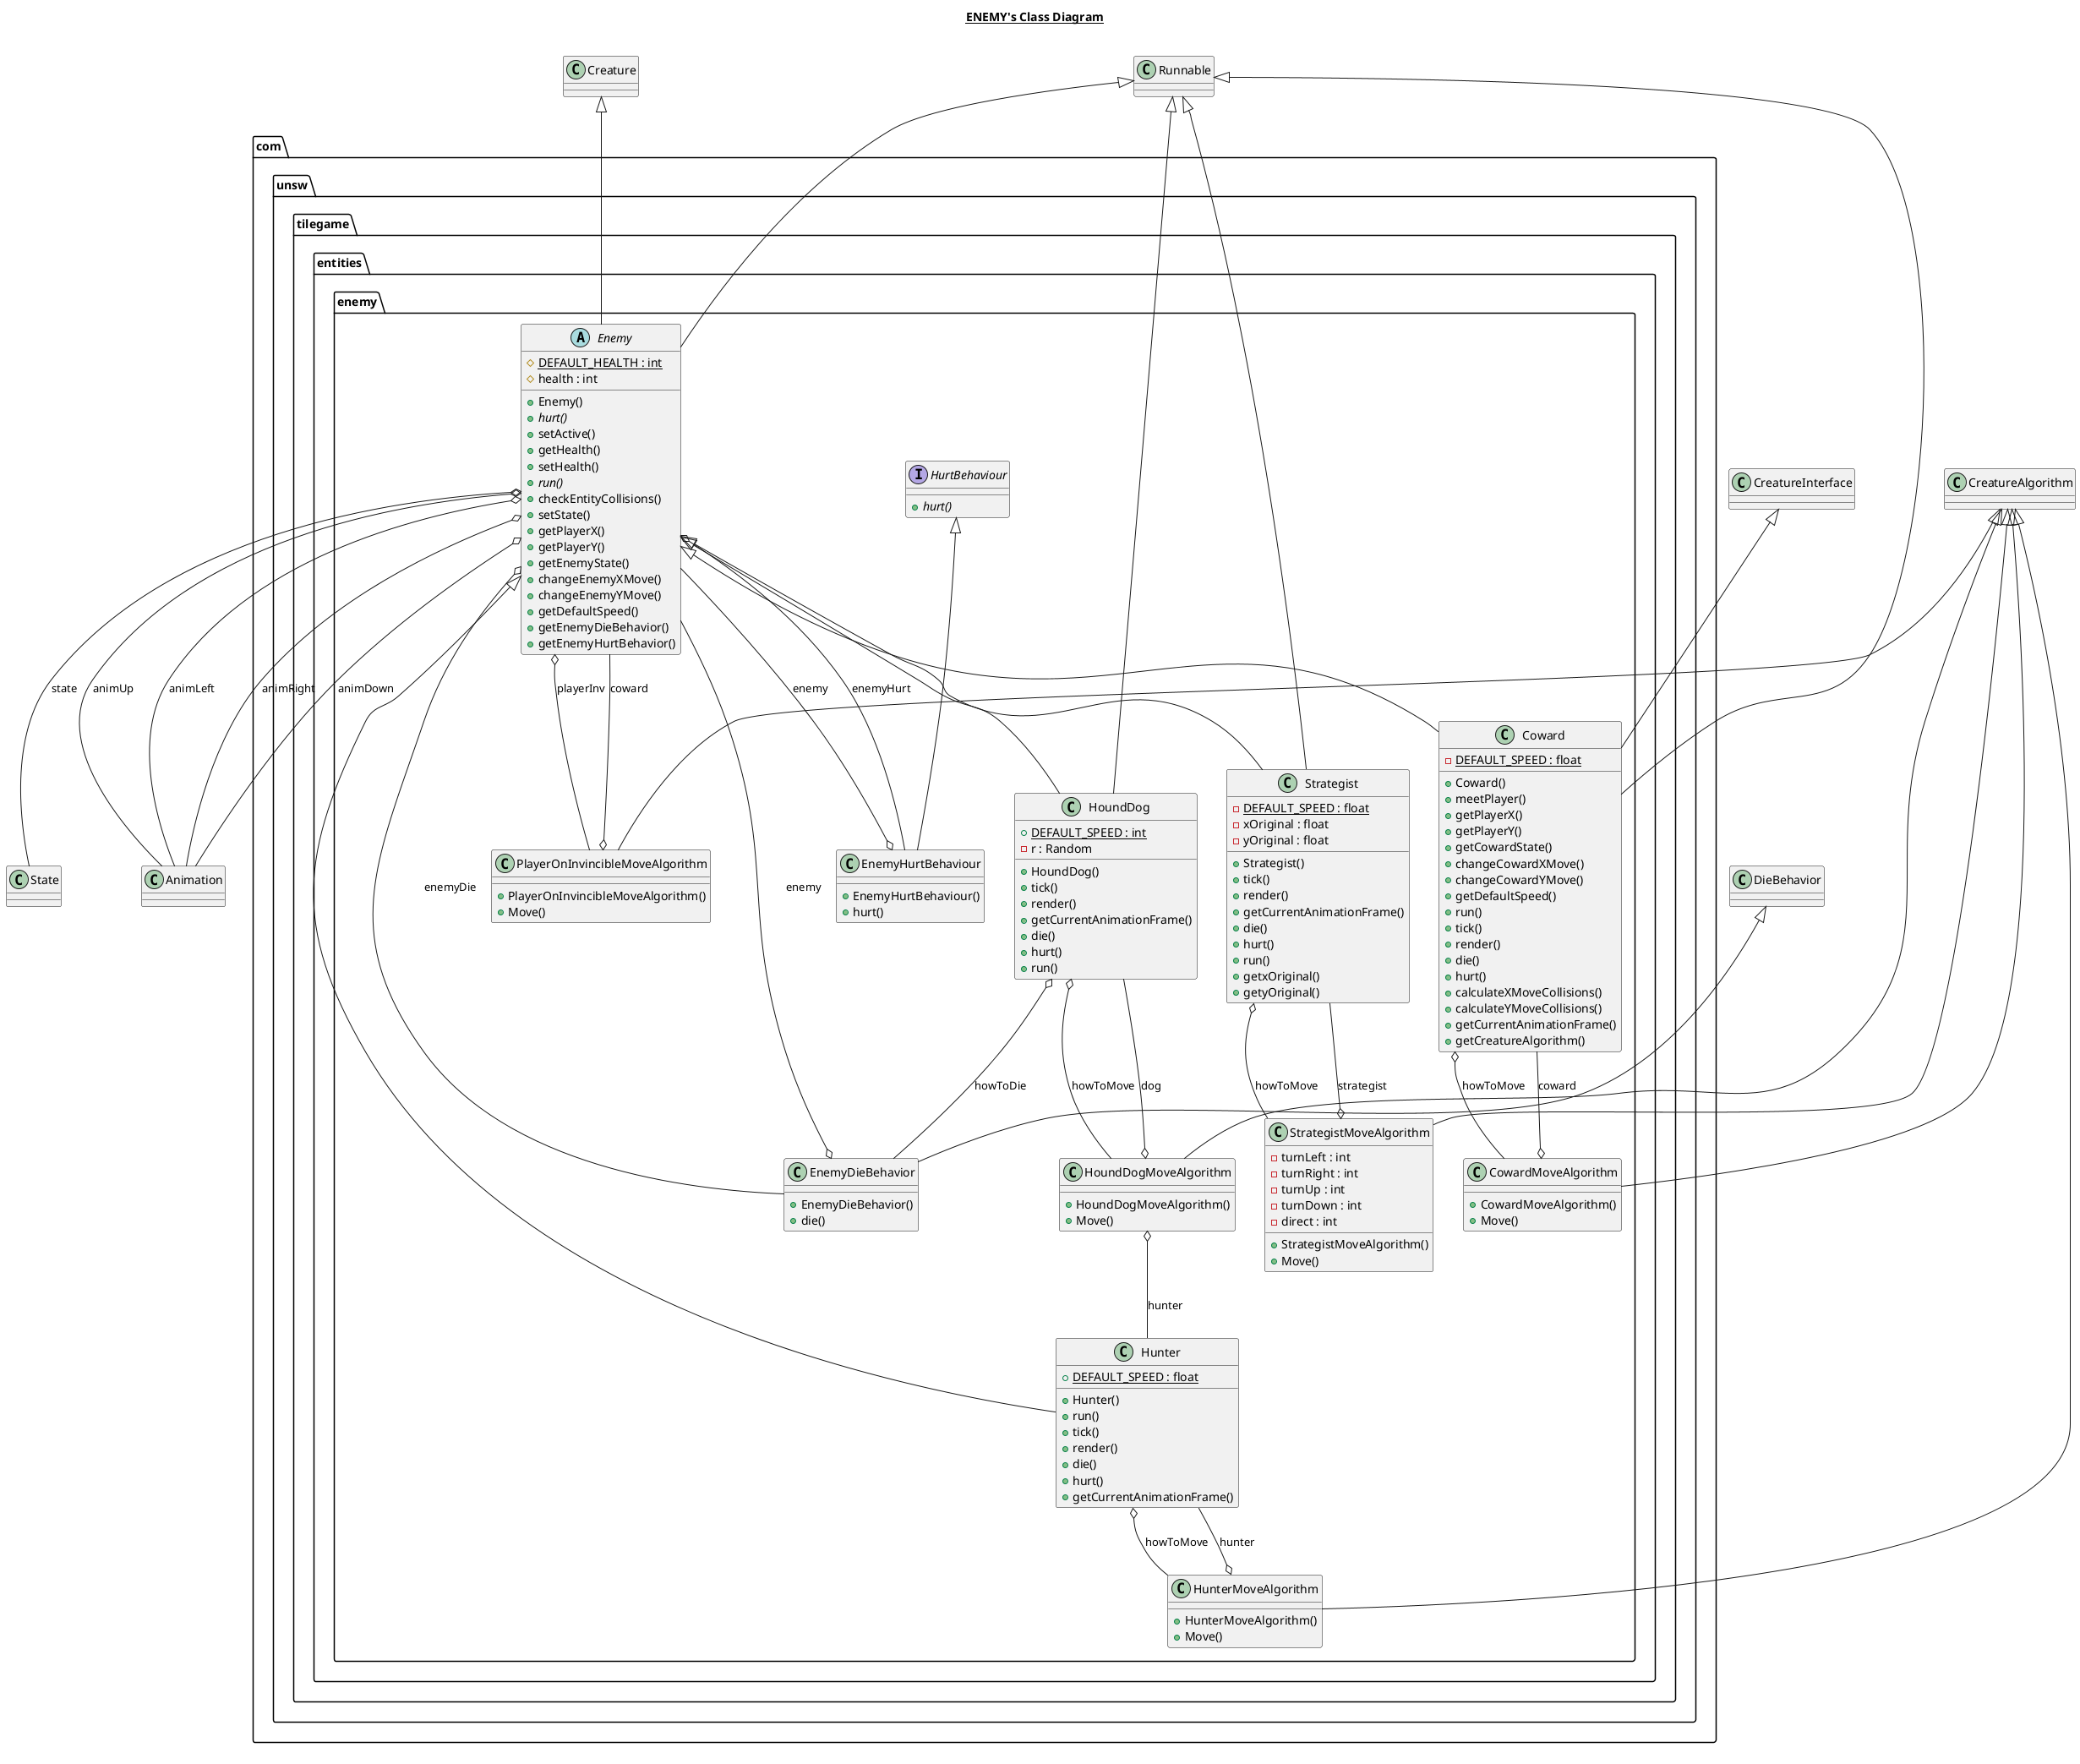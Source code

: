 @startuml

title __ENEMY's Class Diagram__\n

  package com.unsw.tilegame {
    package com.unsw.tilegame.entities {
      package com.unsw.tilegame.entities.enemy {
        class Coward {
            {static} - DEFAULT_SPEED : float
            + Coward()
            + meetPlayer()
            + getPlayerX()
            + getPlayerY()
            + getCowardState()
            + changeCowardXMove()
            + changeCowardYMove()
            + getDefaultSpeed()
            + run()
            + tick()
            + render()
            + die()
            + hurt()
            + calculateXMoveCollisions()
            + calculateYMoveCollisions()
            + getCurrentAnimationFrame()
            + getCreatureAlgorithm()
        }
      }
    }
  }
  

  package com.unsw.tilegame {
    package com.unsw.tilegame.entities {
      package com.unsw.tilegame.entities.enemy {
        class CowardMoveAlgorithm {
            + CowardMoveAlgorithm()
            + Move()
        }
      }
    }
  }
  

  package com.unsw.tilegame {
    package com.unsw.tilegame.entities {
      package com.unsw.tilegame.entities.enemy {
        abstract class Enemy {
            {static} # DEFAULT_HEALTH : int
            # health : int
            + Enemy()
            {abstract} + hurt()
            + setActive()
            + getHealth()
            + setHealth()
            {abstract} + run()
            + checkEntityCollisions()
            + setState()
            + getPlayerX()
            + getPlayerY()
            + getEnemyState()
            + changeEnemyXMove()
            + changeEnemyYMove()
            + getDefaultSpeed()
            + getEnemyDieBehavior()
            + getEnemyHurtBehavior()
        }
      }
    }
  }
  

  package com.unsw.tilegame {
    package com.unsw.tilegame.entities {
      package com.unsw.tilegame.entities.enemy {
        class EnemyDieBehavior {
            + EnemyDieBehavior()
            + die()
        }
      }
    }
  }
  

  package com.unsw.tilegame {
    package com.unsw.tilegame.entities {
      package com.unsw.tilegame.entities.enemy {
        class EnemyHurtBehaviour {
            + EnemyHurtBehaviour()
            + hurt()
        }
      }
    }
  }
  

  package com.unsw.tilegame {
    package com.unsw.tilegame.entities {
      package com.unsw.tilegame.entities.enemy {
        class HoundDog {
            {static} + DEFAULT_SPEED : int
            - r : Random
            + HoundDog()
            + tick()
            + render()
            + getCurrentAnimationFrame()
            + die()
            + hurt()
            + run()
        }
      }
    }
  }
  

  package com.unsw.tilegame {
    package com.unsw.tilegame.entities {
      package com.unsw.tilegame.entities.enemy {
        class HoundDogMoveAlgorithm {
            + HoundDogMoveAlgorithm()
            + Move()
        }
      }
    }
  }
  

  package com.unsw.tilegame {
    package com.unsw.tilegame.entities {
      package com.unsw.tilegame.entities.enemy {
        class Hunter {
            {static} + DEFAULT_SPEED : float
            + Hunter()
            + run()
            + tick()
            + render()
            + die()
            + hurt()
            + getCurrentAnimationFrame()
        }
      }
    }
  }
  

  package com.unsw.tilegame {
    package com.unsw.tilegame.entities {
      package com.unsw.tilegame.entities.enemy {
        class HunterMoveAlgorithm {
            + HunterMoveAlgorithm()
            + Move()
        }
      }
    }
  }
  

  package com.unsw.tilegame {
    package com.unsw.tilegame.entities {
      package com.unsw.tilegame.entities.enemy {
        interface HurtBehaviour {
            {abstract} + hurt()
        }
      }
    }
  }
  

  package com.unsw.tilegame {
    package com.unsw.tilegame.entities {
      package com.unsw.tilegame.entities.enemy {
        class PlayerOnInvincibleMoveAlgorithm {
            + PlayerOnInvincibleMoveAlgorithm()
            + Move()
        }
      }
    }
  }
  

  package com.unsw.tilegame {
    package com.unsw.tilegame.entities {
      package com.unsw.tilegame.entities.enemy {
        class Strategist {
            {static} - DEFAULT_SPEED : float
            - xOriginal : float
            - yOriginal : float
            + Strategist()
            + tick()
            + render()
            + getCurrentAnimationFrame()
            + die()
            + hurt()
            + run()
            + getxOriginal()
            + getyOriginal()
        }
      }
    }
  }
  

  package com.unsw.tilegame {
    package com.unsw.tilegame.entities {
      package com.unsw.tilegame.entities.enemy {
        class StrategistMoveAlgorithm {
            - turnLeft : int
            - turnRight : int
            - turnUp : int
            - turnDown : int
            - direct : int
            + StrategistMoveAlgorithm()
            + Move()
        }
      }
    }
  }
  

  Coward -up-|> Runnable
  Coward -up-|> CreatureInterface
  Coward -up-|> Enemy
  Coward o-- CowardMoveAlgorithm : howToMove
  CowardMoveAlgorithm -up-|> CreatureAlgorithm
  CowardMoveAlgorithm o-- Coward : coward
  Enemy -up-|> Runnable
  Enemy -up-|> Creature
  Enemy o-- Animation : animDown
  Enemy o-- Animation : animUp
  Enemy o-- Animation : animLeft
  Enemy o-- Animation : animRight
  Enemy o-- State : state
  Enemy o-- PlayerOnInvincibleMoveAlgorithm : playerInv
  Enemy o-- EnemyDieBehavior : enemyDie
  Enemy o-- EnemyHurtBehaviour : enemyHurt
  EnemyDieBehavior -up-|> DieBehavior
  EnemyDieBehavior o-- Enemy : enemy
  EnemyHurtBehaviour -up-|> HurtBehaviour
  EnemyHurtBehaviour o-- Enemy : enemy
  HoundDog -up-|> Runnable
  HoundDog -up-|> Enemy
  HoundDog o-- HoundDogMoveAlgorithm : howToMove
  HoundDog o-- EnemyDieBehavior : howToDie
  HoundDogMoveAlgorithm -up-|> CreatureAlgorithm
  HoundDogMoveAlgorithm o-- HoundDog : dog
  HoundDogMoveAlgorithm o-- Hunter : hunter
  Hunter -up-|> Enemy
  Hunter o-- HunterMoveAlgorithm : howToMove
  HunterMoveAlgorithm -up-|> CreatureAlgorithm
  HunterMoveAlgorithm o-- Hunter : hunter
  PlayerOnInvincibleMoveAlgorithm -up-|> CreatureAlgorithm
  PlayerOnInvincibleMoveAlgorithm o-- Enemy : coward
  Strategist -up-|> Runnable
  Strategist -up-|> Enemy
  Strategist o-- StrategistMoveAlgorithm : howToMove
  StrategistMoveAlgorithm -up-|> CreatureAlgorithm
  StrategistMoveAlgorithm o-- Strategist : strategist


right footer

endfooter

@enduml
